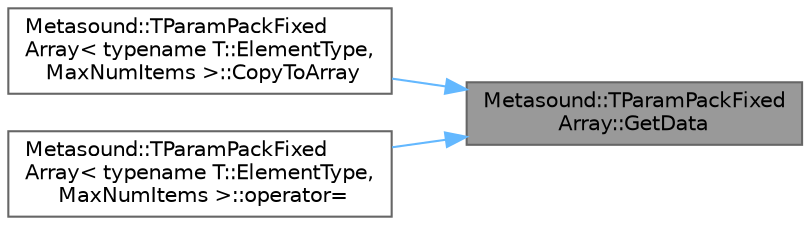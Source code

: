 digraph "Metasound::TParamPackFixedArray::GetData"
{
 // INTERACTIVE_SVG=YES
 // LATEX_PDF_SIZE
  bgcolor="transparent";
  edge [fontname=Helvetica,fontsize=10,labelfontname=Helvetica,labelfontsize=10];
  node [fontname=Helvetica,fontsize=10,shape=box,height=0.2,width=0.4];
  rankdir="RL";
  Node1 [id="Node000001",label="Metasound::TParamPackFixed\lArray::GetData",height=0.2,width=0.4,color="gray40", fillcolor="grey60", style="filled", fontcolor="black",tooltip=" "];
  Node1 -> Node2 [id="edge1_Node000001_Node000002",dir="back",color="steelblue1",style="solid",tooltip=" "];
  Node2 [id="Node000002",label="Metasound::TParamPackFixed\lArray\< typename T::ElementType,\l MaxNumItems \>::CopyToArray",height=0.2,width=0.4,color="grey40", fillcolor="white", style="filled",URL="$d6/d87/classMetasound_1_1TParamPackFixedArray.html#a95276f0fcaf5b6fe1a5720879bffef36",tooltip=" "];
  Node1 -> Node3 [id="edge2_Node000001_Node000003",dir="back",color="steelblue1",style="solid",tooltip=" "];
  Node3 [id="Node000003",label="Metasound::TParamPackFixed\lArray\< typename T::ElementType,\l MaxNumItems \>::operator=",height=0.2,width=0.4,color="grey40", fillcolor="white", style="filled",URL="$d6/d87/classMetasound_1_1TParamPackFixedArray.html#ac7e14bc2506c51791ff679f457deabb2",tooltip=" "];
}
